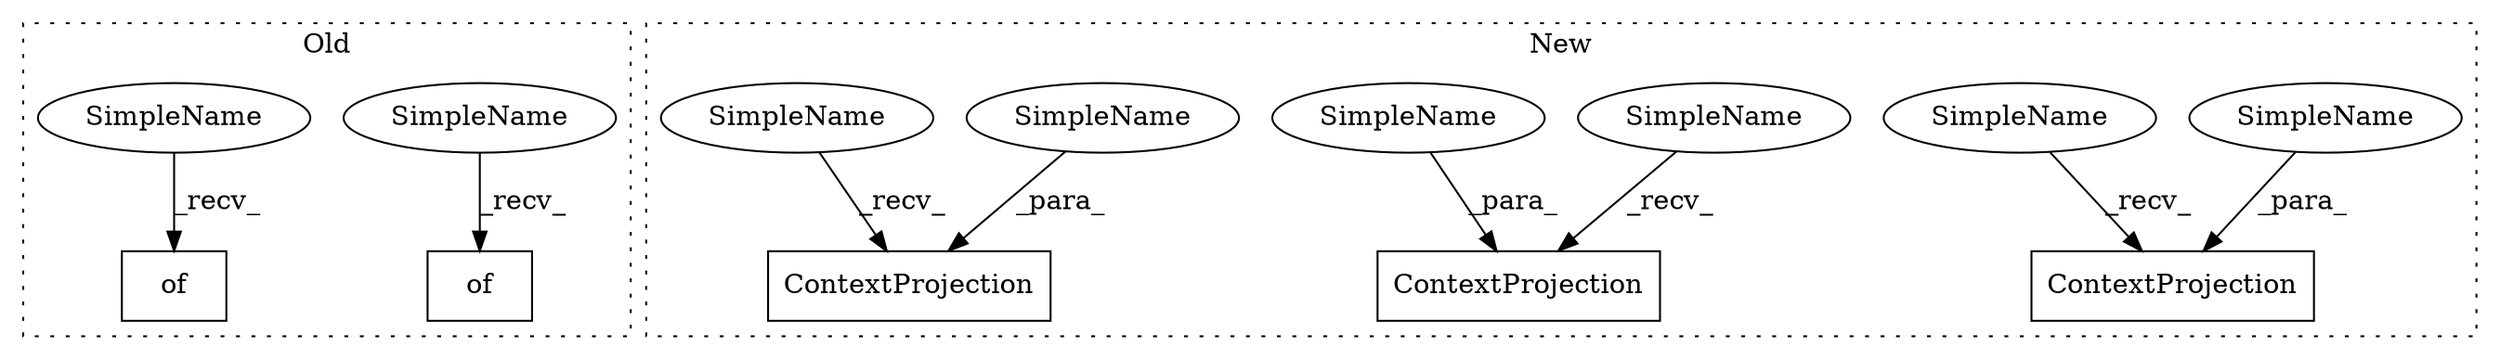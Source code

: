digraph G {
subgraph cluster0 {
1 [label="of" a="32" s="4324" l="4" shape="box"];
4 [label="of" a="32" s="4288" l="4" shape="box"];
9 [label="SimpleName" a="42" s="4320" l="3" shape="ellipse"];
10 [label="SimpleName" a="42" s="4284" l="3" shape="ellipse"];
label = "Old";
style="dotted";
}
subgraph cluster1 {
2 [label="ContextProjection" a="32" s="4328,4372" l="18,1" shape="box"];
3 [label="ContextProjection" a="32" s="4468,4512" l="18,1" shape="box"];
5 [label="ContextProjection" a="32" s="4397,4441" l="18,1" shape="box"];
6 [label="SimpleName" a="42" s="4346" l="20" shape="ellipse"];
7 [label="SimpleName" a="42" s="4415" l="20" shape="ellipse"];
8 [label="SimpleName" a="42" s="4486" l="20" shape="ellipse"];
11 [label="SimpleName" a="42" s="4311" l="16" shape="ellipse"];
12 [label="SimpleName" a="42" s="4380" l="16" shape="ellipse"];
13 [label="SimpleName" a="42" s="4451" l="16" shape="ellipse"];
label = "New";
style="dotted";
}
6 -> 2 [label="_para_"];
7 -> 5 [label="_para_"];
8 -> 3 [label="_para_"];
9 -> 1 [label="_recv_"];
10 -> 4 [label="_recv_"];
11 -> 2 [label="_recv_"];
12 -> 5 [label="_recv_"];
13 -> 3 [label="_recv_"];
}